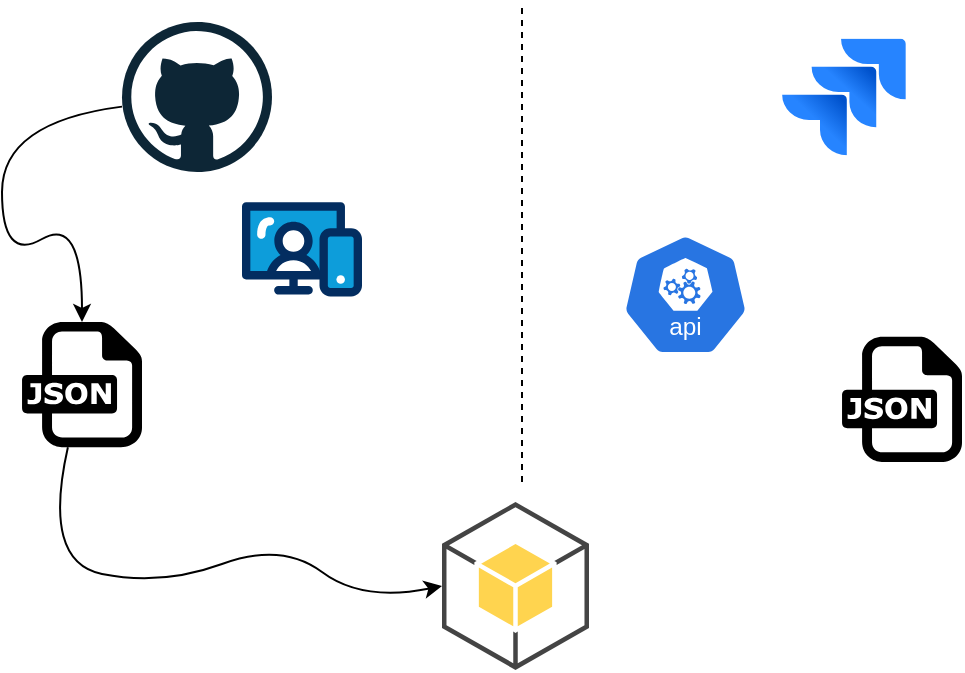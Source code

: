 <mxfile version="23.1.4" type="github">
  <diagram name="Page-1" id="4ZcfaZ4vpdODL3GOhnXK">
    <mxGraphModel dx="1216" dy="487" grid="1" gridSize="10" guides="1" tooltips="1" connect="1" arrows="1" fold="1" page="1" pageScale="1" pageWidth="850" pageHeight="1100" math="0" shadow="0">
      <root>
        <mxCell id="0" />
        <mxCell id="1" parent="0" />
        <mxCell id="vpjBk7NM9BKVj3Qv-q8K-1" value="" style="dashed=0;outlineConnect=0;html=1;align=center;labelPosition=center;verticalLabelPosition=bottom;verticalAlign=top;shape=mxgraph.weblogos.github" vertex="1" parent="1">
          <mxGeometry x="200" y="40" width="75" height="75" as="geometry" />
        </mxCell>
        <mxCell id="vpjBk7NM9BKVj3Qv-q8K-2" value="" style="image;html=1;image=img/lib/atlassian/Jira_Logo.svg;" vertex="1" parent="1">
          <mxGeometry x="530" y="48.25" width="62" height="58.5" as="geometry" />
        </mxCell>
        <mxCell id="vpjBk7NM9BKVj3Qv-q8K-4" value="" style="verticalLabelPosition=bottom;aspect=fixed;html=1;shape=mxgraph.salesforce.web;" vertex="1" parent="1">
          <mxGeometry x="260" y="130" width="60" height="47.4" as="geometry" />
        </mxCell>
        <mxCell id="vpjBk7NM9BKVj3Qv-q8K-5" value="" style="outlineConnect=0;dashed=0;verticalLabelPosition=bottom;verticalAlign=top;align=center;html=1;shape=mxgraph.aws3.android;fillColor=#FFD44F;gradientColor=none;" vertex="1" parent="1">
          <mxGeometry x="360" y="280" width="73.5" height="84" as="geometry" />
        </mxCell>
        <mxCell id="vpjBk7NM9BKVj3Qv-q8K-7" value="" style="dashed=0;outlineConnect=0;html=1;align=center;labelPosition=center;verticalLabelPosition=bottom;verticalAlign=top;shape=mxgraph.weblogos.json" vertex="1" parent="1">
          <mxGeometry x="150" y="190" width="60" height="62.6" as="geometry" />
        </mxCell>
        <mxCell id="vpjBk7NM9BKVj3Qv-q8K-8" value="" style="aspect=fixed;sketch=0;html=1;dashed=0;whitespace=wrap;fillColor=#2875E2;strokeColor=#ffffff;points=[[0.005,0.63,0],[0.1,0.2,0],[0.9,0.2,0],[0.5,0,0],[0.995,0.63,0],[0.72,0.99,0],[0.5,1,0],[0.28,0.99,0]];shape=mxgraph.kubernetes.icon2;kubernetesLabel=1;prIcon=api" vertex="1" parent="1">
          <mxGeometry x="450" y="145.84" width="63.5" height="60.96" as="geometry" />
        </mxCell>
        <mxCell id="vpjBk7NM9BKVj3Qv-q8K-10" value="" style="endArrow=none;dashed=1;html=1;rounded=0;" edge="1" parent="1">
          <mxGeometry width="50" height="50" relative="1" as="geometry">
            <mxPoint x="400" y="270" as="sourcePoint" />
            <mxPoint x="400" y="30" as="targetPoint" />
          </mxGeometry>
        </mxCell>
        <mxCell id="vpjBk7NM9BKVj3Qv-q8K-11" value="" style="shape=image;html=1;verticalAlign=top;verticalLabelPosition=bottom;labelBackgroundColor=#ffffff;imageAspect=0;aspect=fixed;image=https://cdn1.iconfinder.com/data/icons/KDE_Crystal_Diamond_2.5_Classical_Mod/128x128/mimetypes/html.png" vertex="1" parent="1">
          <mxGeometry x="300" y="200" width="60" height="60" as="geometry" />
        </mxCell>
        <mxCell id="vpjBk7NM9BKVj3Qv-q8K-12" value="" style="dashed=0;outlineConnect=0;html=1;align=center;labelPosition=center;verticalLabelPosition=bottom;verticalAlign=top;shape=mxgraph.weblogos.json" vertex="1" parent="1">
          <mxGeometry x="560" y="197.4" width="60" height="62.6" as="geometry" />
        </mxCell>
        <mxCell id="vpjBk7NM9BKVj3Qv-q8K-14" value="" style="curved=1;endArrow=classic;html=1;rounded=0;entryX=0;entryY=0.5;entryDx=0;entryDy=0;entryPerimeter=0;" edge="1" parent="1" source="vpjBk7NM9BKVj3Qv-q8K-7" target="vpjBk7NM9BKVj3Qv-q8K-5">
          <mxGeometry width="50" height="50" relative="1" as="geometry">
            <mxPoint x="200" y="270" as="sourcePoint" />
            <mxPoint x="250" y="270" as="targetPoint" />
            <Array as="points">
              <mxPoint x="160" y="310" />
              <mxPoint x="220" y="322" />
              <mxPoint x="280" y="300" />
              <mxPoint x="320" y="330" />
            </Array>
          </mxGeometry>
        </mxCell>
        <mxCell id="vpjBk7NM9BKVj3Qv-q8K-15" value="" style="curved=1;endArrow=classic;html=1;rounded=0;" edge="1" parent="1" source="vpjBk7NM9BKVj3Qv-q8K-1" target="vpjBk7NM9BKVj3Qv-q8K-7">
          <mxGeometry width="50" height="50" relative="1" as="geometry">
            <mxPoint x="33" y="60" as="sourcePoint" />
            <mxPoint x="220" y="129" as="targetPoint" />
            <Array as="points">
              <mxPoint x="140" y="90" />
              <mxPoint x="140" y="160" />
              <mxPoint x="180" y="137" />
            </Array>
          </mxGeometry>
        </mxCell>
      </root>
    </mxGraphModel>
  </diagram>
</mxfile>

